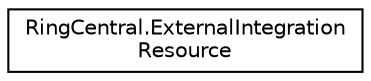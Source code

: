 digraph "Graphical Class Hierarchy"
{
 // LATEX_PDF_SIZE
  edge [fontname="Helvetica",fontsize="10",labelfontname="Helvetica",labelfontsize="10"];
  node [fontname="Helvetica",fontsize="10",shape=record];
  rankdir="LR";
  Node0 [label="RingCentral.ExternalIntegration\lResource",height=0.2,width=0.4,color="black", fillcolor="white", style="filled",URL="$classRingCentral_1_1ExternalIntegrationResource.html",tooltip=" "];
}
